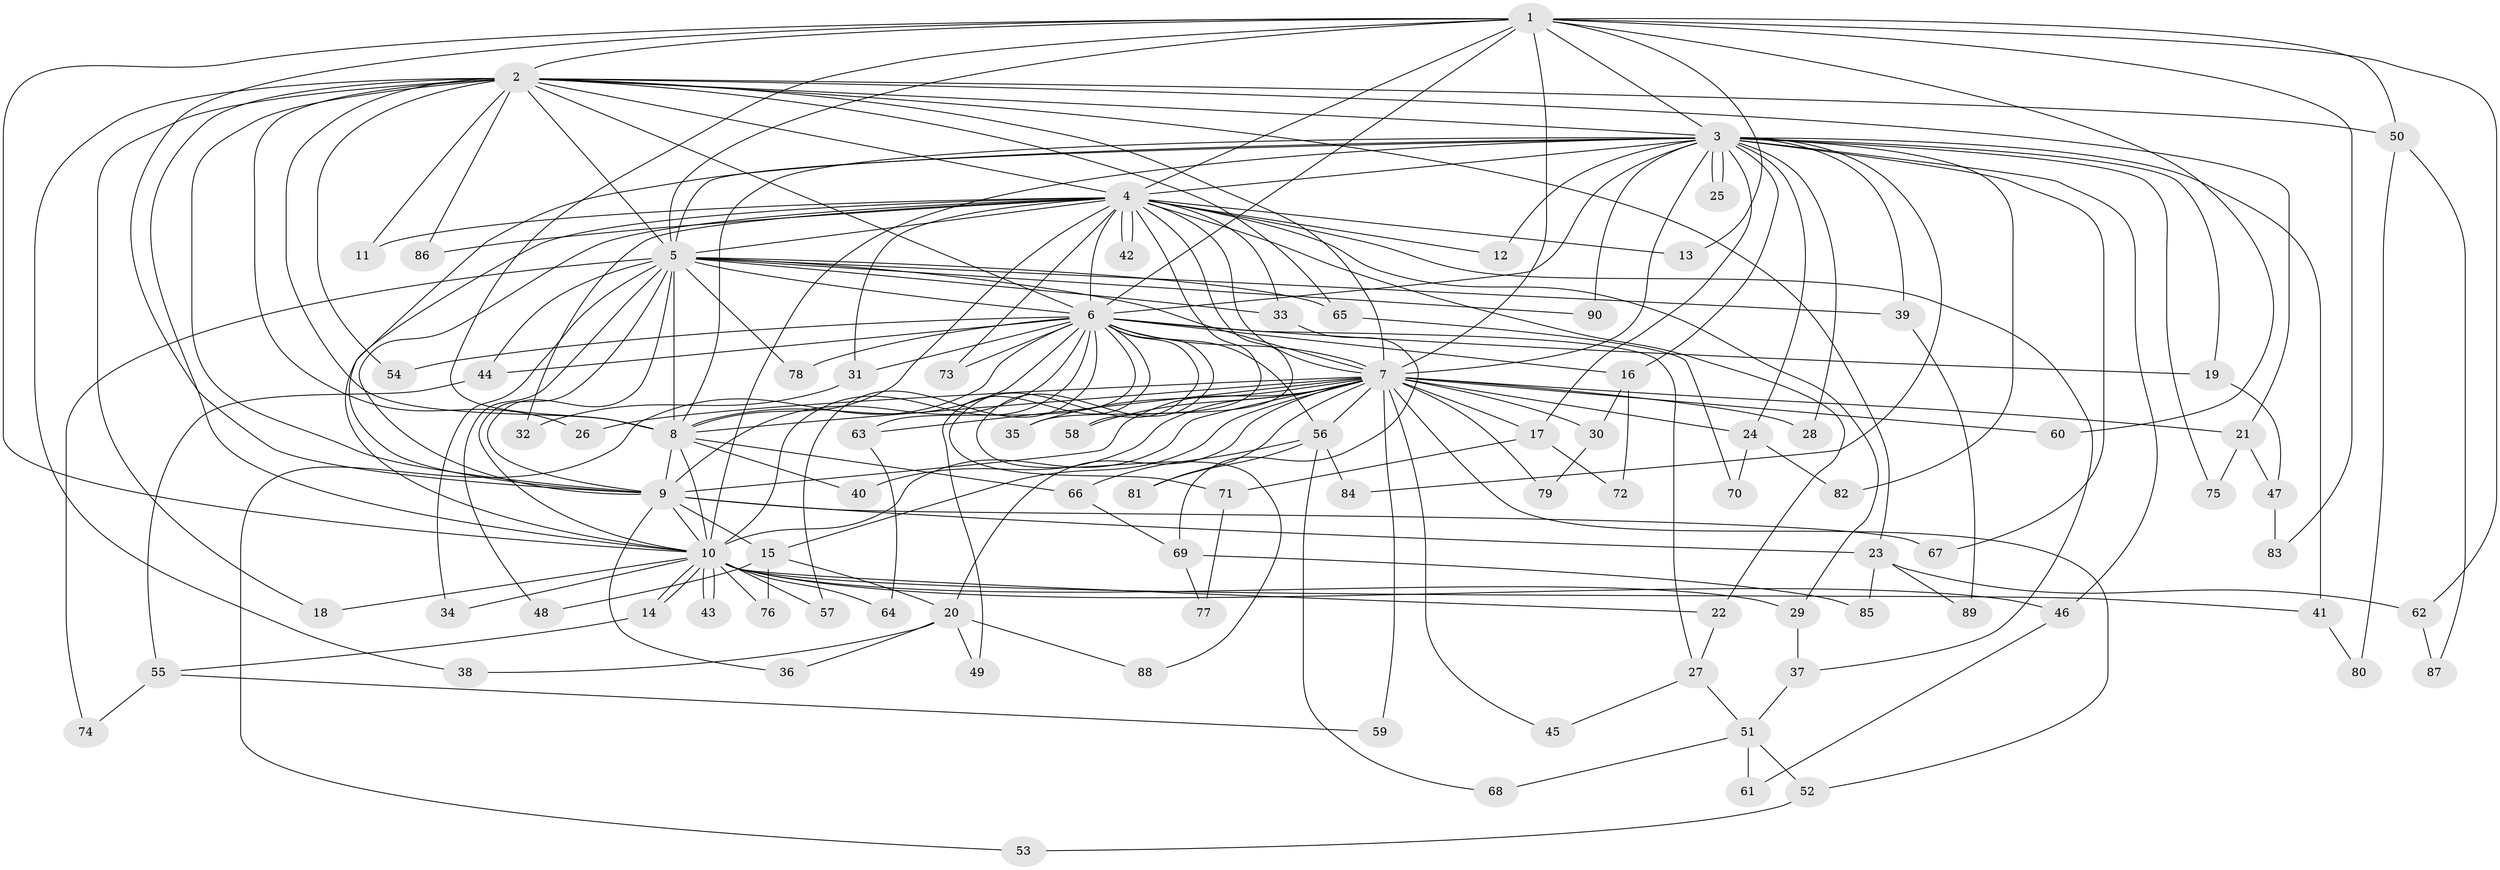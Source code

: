 // coarse degree distribution, {19: 0.03571428571428571, 15: 0.07142857142857142, 13: 0.03571428571428571, 11: 0.03571428571428571, 10: 0.03571428571428571, 16: 0.03571428571428571, 6: 0.03571428571428571, 5: 0.21428571428571427, 2: 0.10714285714285714, 4: 0.10714285714285714, 3: 0.17857142857142858, 8: 0.03571428571428571, 1: 0.07142857142857142}
// Generated by graph-tools (version 1.1) at 2025/49/03/04/25 22:49:36]
// undirected, 90 vertices, 205 edges
graph export_dot {
  node [color=gray90,style=filled];
  1;
  2;
  3;
  4;
  5;
  6;
  7;
  8;
  9;
  10;
  11;
  12;
  13;
  14;
  15;
  16;
  17;
  18;
  19;
  20;
  21;
  22;
  23;
  24;
  25;
  26;
  27;
  28;
  29;
  30;
  31;
  32;
  33;
  34;
  35;
  36;
  37;
  38;
  39;
  40;
  41;
  42;
  43;
  44;
  45;
  46;
  47;
  48;
  49;
  50;
  51;
  52;
  53;
  54;
  55;
  56;
  57;
  58;
  59;
  60;
  61;
  62;
  63;
  64;
  65;
  66;
  67;
  68;
  69;
  70;
  71;
  72;
  73;
  74;
  75;
  76;
  77;
  78;
  79;
  80;
  81;
  82;
  83;
  84;
  85;
  86;
  87;
  88;
  89;
  90;
  1 -- 2;
  1 -- 3;
  1 -- 4;
  1 -- 5;
  1 -- 6;
  1 -- 7;
  1 -- 8;
  1 -- 9;
  1 -- 10;
  1 -- 13;
  1 -- 50;
  1 -- 60;
  1 -- 62;
  1 -- 83;
  2 -- 3;
  2 -- 4;
  2 -- 5;
  2 -- 6;
  2 -- 7;
  2 -- 8;
  2 -- 9;
  2 -- 10;
  2 -- 11;
  2 -- 18;
  2 -- 21;
  2 -- 23;
  2 -- 26;
  2 -- 38;
  2 -- 50;
  2 -- 54;
  2 -- 65;
  2 -- 86;
  3 -- 4;
  3 -- 5;
  3 -- 6;
  3 -- 7;
  3 -- 8;
  3 -- 9;
  3 -- 10;
  3 -- 12;
  3 -- 16;
  3 -- 17;
  3 -- 19;
  3 -- 24;
  3 -- 25;
  3 -- 25;
  3 -- 28;
  3 -- 39;
  3 -- 41;
  3 -- 46;
  3 -- 67;
  3 -- 75;
  3 -- 82;
  3 -- 84;
  3 -- 90;
  4 -- 5;
  4 -- 6;
  4 -- 7;
  4 -- 8;
  4 -- 9;
  4 -- 10;
  4 -- 11;
  4 -- 12;
  4 -- 13;
  4 -- 22;
  4 -- 29;
  4 -- 31;
  4 -- 32;
  4 -- 33;
  4 -- 35;
  4 -- 37;
  4 -- 42;
  4 -- 42;
  4 -- 58;
  4 -- 73;
  4 -- 86;
  5 -- 6;
  5 -- 7;
  5 -- 8;
  5 -- 9;
  5 -- 10;
  5 -- 33;
  5 -- 34;
  5 -- 39;
  5 -- 44;
  5 -- 48;
  5 -- 65;
  5 -- 74;
  5 -- 78;
  5 -- 90;
  6 -- 7;
  6 -- 8;
  6 -- 9;
  6 -- 10;
  6 -- 16;
  6 -- 19;
  6 -- 27;
  6 -- 31;
  6 -- 44;
  6 -- 49;
  6 -- 53;
  6 -- 54;
  6 -- 56;
  6 -- 57;
  6 -- 63;
  6 -- 71;
  6 -- 73;
  6 -- 78;
  6 -- 88;
  7 -- 8;
  7 -- 9;
  7 -- 10;
  7 -- 15;
  7 -- 17;
  7 -- 20;
  7 -- 21;
  7 -- 24;
  7 -- 26;
  7 -- 28;
  7 -- 30;
  7 -- 35;
  7 -- 40;
  7 -- 45;
  7 -- 52;
  7 -- 56;
  7 -- 58;
  7 -- 59;
  7 -- 60;
  7 -- 63;
  7 -- 79;
  7 -- 81;
  8 -- 9;
  8 -- 10;
  8 -- 40;
  8 -- 66;
  9 -- 10;
  9 -- 15;
  9 -- 23;
  9 -- 36;
  9 -- 67;
  10 -- 14;
  10 -- 14;
  10 -- 18;
  10 -- 22;
  10 -- 29;
  10 -- 34;
  10 -- 41;
  10 -- 43;
  10 -- 43;
  10 -- 46;
  10 -- 57;
  10 -- 64;
  10 -- 76;
  14 -- 55;
  15 -- 20;
  15 -- 48;
  15 -- 76;
  16 -- 30;
  16 -- 72;
  17 -- 71;
  17 -- 72;
  19 -- 47;
  20 -- 36;
  20 -- 38;
  20 -- 49;
  20 -- 88;
  21 -- 47;
  21 -- 75;
  22 -- 27;
  23 -- 62;
  23 -- 85;
  23 -- 89;
  24 -- 70;
  24 -- 82;
  27 -- 45;
  27 -- 51;
  29 -- 37;
  30 -- 79;
  31 -- 32;
  33 -- 69;
  37 -- 51;
  39 -- 89;
  41 -- 80;
  44 -- 55;
  46 -- 61;
  47 -- 83;
  50 -- 80;
  50 -- 87;
  51 -- 52;
  51 -- 61;
  51 -- 68;
  52 -- 53;
  55 -- 59;
  55 -- 74;
  56 -- 66;
  56 -- 68;
  56 -- 81;
  56 -- 84;
  62 -- 87;
  63 -- 64;
  65 -- 70;
  66 -- 69;
  69 -- 77;
  69 -- 85;
  71 -- 77;
}
